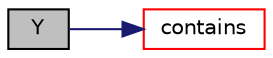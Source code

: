 digraph "Y"
{
  bgcolor="transparent";
  edge [fontname="Helvetica",fontsize="10",labelfontname="Helvetica",labelfontsize="10"];
  node [fontname="Helvetica",fontsize="10",shape=record];
  rankdir="LR";
  Node1 [label="Y",height=0.2,width=0.4,color="black", fillcolor="grey75", style="filled", fontcolor="black"];
  Node1 -> Node2 [color="midnightblue",fontsize="10",style="solid",fontname="Helvetica"];
  Node2 [label="contains",height=0.2,width=0.4,color="red",URL="$a00112.html#a7be65c2c60a4eba9a7f73c011a9d0a38",tooltip="Does the mixture include this specie? "];
}
